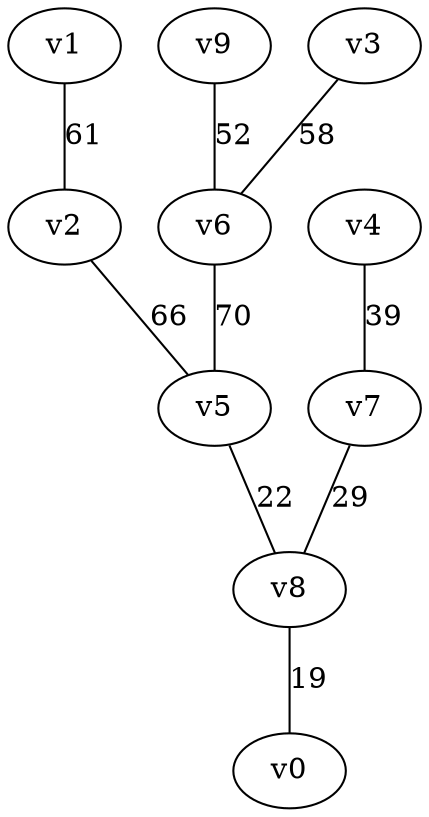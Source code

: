 graph gn10_mst {
v8 -- v0 [label = "19"];
v5 -- v8 [label = "22"];
v7 -- v8 [label = "29"];
v4 -- v7 [label = "39"];
v2 -- v5 [label = "66"];
v1 -- v2 [label = "61"];
v6 -- v5 [label = "70"];
v9 -- v6 [label = "52"];
v3 -- v6 [label = "58"];
}
// vertices = 10
// edges = 9
// total_weight = 416
// runtime = 0.000112 sec
// memory = 3.38672 MB